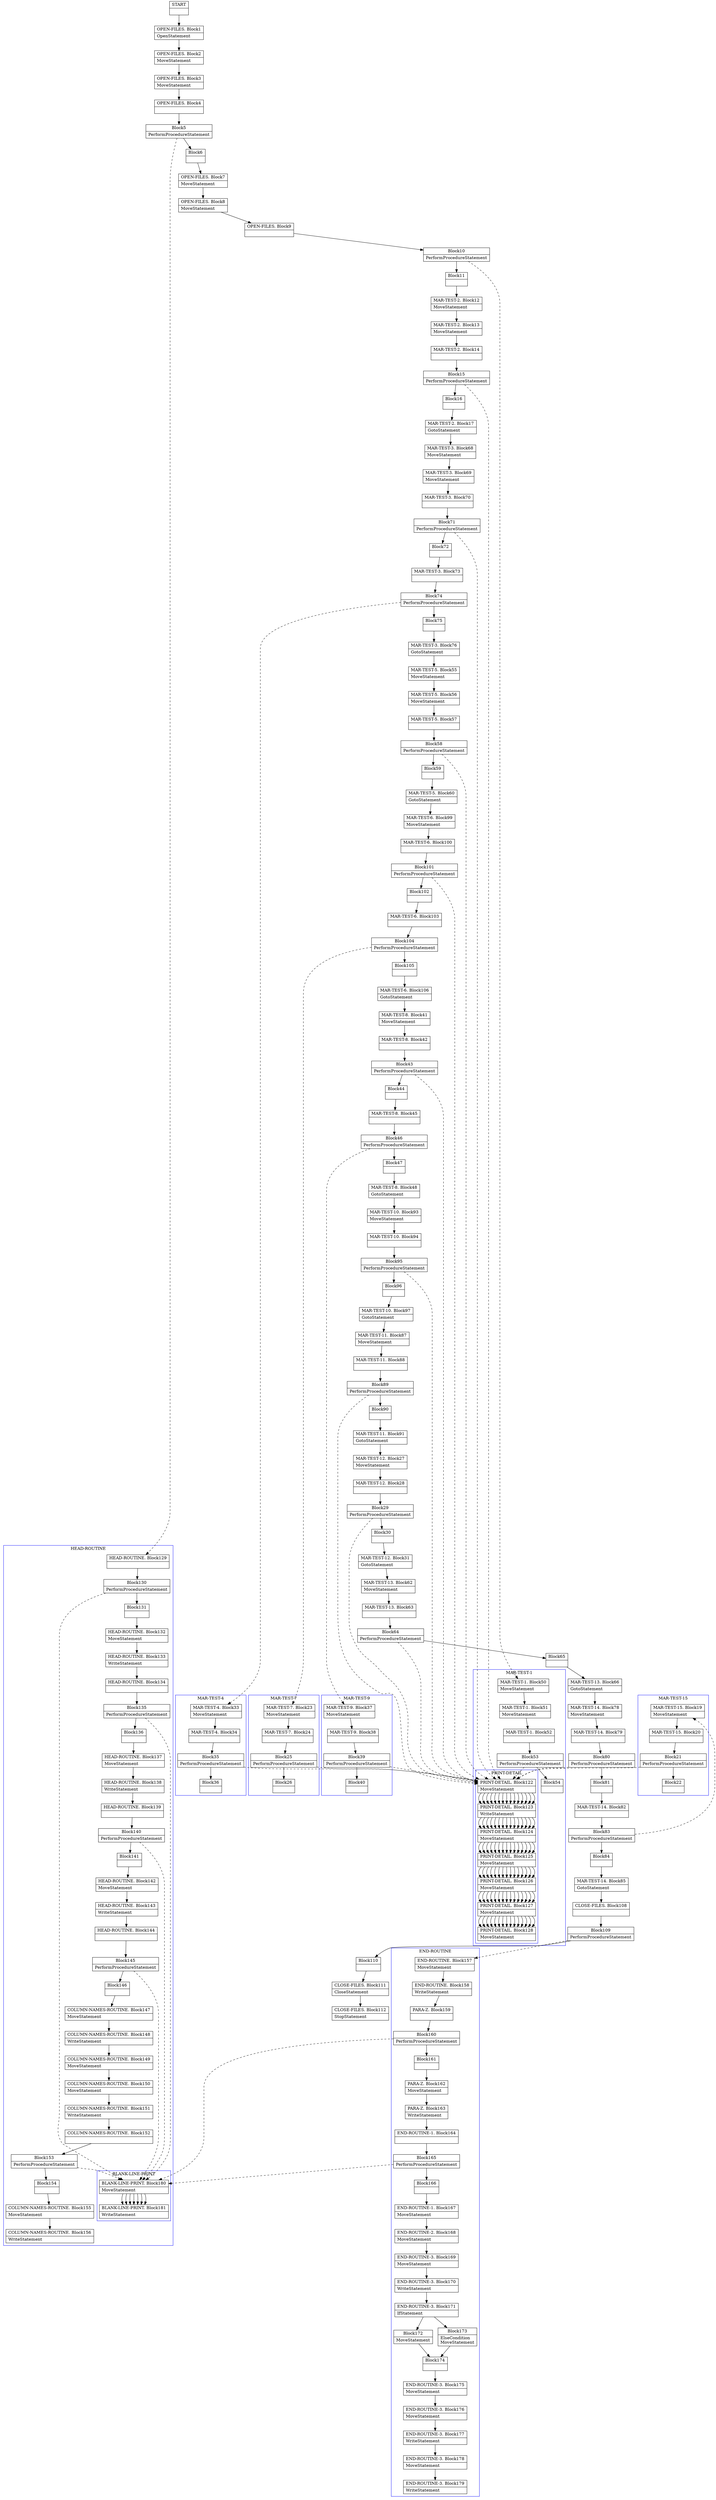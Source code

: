 digraph Cfg {
compound=true;
node [
shape = "record"
]

edge [
arrowtail = "empty"
]
Block0 [
label = "{START|}"
]
Block1 [
label = "{OPEN-FILES. Block1|OpenStatement\l}"
]
Block2 [
label = "{OPEN-FILES. Block2|MoveStatement\l}"
]
Block3 [
label = "{OPEN-FILES. Block3|MoveStatement\l}"
]
Block4 [
label = "{OPEN-FILES. Block4|}"
]
Block5 [
label = "{Block5|PerformProcedureStatement\l}"
]
subgraph cluster_1{
color = blue;
label = "HEAD-ROUTINE";
Block129 [
label = "{HEAD-ROUTINE. Block129|}"
]
Block130 [
label = "{Block130|PerformProcedureStatement\l}"
]
subgraph cluster_23{
color = blue;
label = "BLANK-LINE-PRINT";
Block180 [
label = "{BLANK-LINE-PRINT. Block180|MoveStatement\l}"
]
Block181 [
label = "{BLANK-LINE-PRINT. Block181|WriteStatement\l}"
]
Block180 -> Block181

}
Block130 -> Block180 [style=dashed]

Block131 [
label = "{Block131|}"
]
Block132 [
label = "{HEAD-ROUTINE. Block132|MoveStatement\l}"
]
Block133 [
label = "{HEAD-ROUTINE. Block133|WriteStatement\l}"
]
Block134 [
label = "{HEAD-ROUTINE. Block134|}"
]
Block135 [
label = "{Block135|PerformProcedureStatement\l}"
]
subgraph cluster_24{
color = blue;
label = "BLANK-LINE-PRINT";
Block180 [
label = "{BLANK-LINE-PRINT. Block180|MoveStatement\l}"
]
Block181 [
label = "{BLANK-LINE-PRINT. Block181|WriteStatement\l}"
]
Block180 -> Block181

}
Block135 -> Block180 [style=dashed]

Block136 [
label = "{Block136|}"
]
Block137 [
label = "{HEAD-ROUTINE. Block137|MoveStatement\l}"
]
Block138 [
label = "{HEAD-ROUTINE. Block138|WriteStatement\l}"
]
Block139 [
label = "{HEAD-ROUTINE. Block139|}"
]
Block140 [
label = "{Block140|PerformProcedureStatement\l}"
]
subgraph cluster_25{
color = blue;
label = "BLANK-LINE-PRINT";
Block180 [
label = "{BLANK-LINE-PRINT. Block180|MoveStatement\l}"
]
Block181 [
label = "{BLANK-LINE-PRINT. Block181|WriteStatement\l}"
]
Block180 -> Block181

}
Block140 -> Block180 [style=dashed]

Block141 [
label = "{Block141|}"
]
Block142 [
label = "{HEAD-ROUTINE. Block142|MoveStatement\l}"
]
Block143 [
label = "{HEAD-ROUTINE. Block143|WriteStatement\l}"
]
Block144 [
label = "{HEAD-ROUTINE. Block144|}"
]
Block145 [
label = "{Block145|PerformProcedureStatement\l}"
]
subgraph cluster_26{
color = blue;
label = "BLANK-LINE-PRINT";
Block180 [
label = "{BLANK-LINE-PRINT. Block180|MoveStatement\l}"
]
Block181 [
label = "{BLANK-LINE-PRINT. Block181|WriteStatement\l}"
]
Block180 -> Block181

}
Block145 -> Block180 [style=dashed]

Block146 [
label = "{Block146|}"
]
Block147 [
label = "{COLUMN-NAMES-ROUTINE. Block147|MoveStatement\l}"
]
Block148 [
label = "{COLUMN-NAMES-ROUTINE. Block148|WriteStatement\l}"
]
Block149 [
label = "{COLUMN-NAMES-ROUTINE. Block149|MoveStatement\l}"
]
Block150 [
label = "{COLUMN-NAMES-ROUTINE. Block150|MoveStatement\l}"
]
Block151 [
label = "{COLUMN-NAMES-ROUTINE. Block151|WriteStatement\l}"
]
Block152 [
label = "{COLUMN-NAMES-ROUTINE. Block152|}"
]
Block153 [
label = "{Block153|PerformProcedureStatement\l}"
]
subgraph cluster_27{
color = blue;
label = "BLANK-LINE-PRINT";
Block180 [
label = "{BLANK-LINE-PRINT. Block180|MoveStatement\l}"
]
Block181 [
label = "{BLANK-LINE-PRINT. Block181|WriteStatement\l}"
]
Block180 -> Block181

}
Block153 -> Block180 [style=dashed]

Block154 [
label = "{Block154|}"
]
Block155 [
label = "{COLUMN-NAMES-ROUTINE. Block155|MoveStatement\l}"
]
Block156 [
label = "{COLUMN-NAMES-ROUTINE. Block156|WriteStatement\l}"
]
Block129 -> Block130
Block130 -> Block131
Block131 -> Block132
Block132 -> Block133
Block133 -> Block134
Block134 -> Block135
Block135 -> Block136
Block136 -> Block137
Block137 -> Block138
Block138 -> Block139
Block139 -> Block140
Block140 -> Block141
Block141 -> Block142
Block142 -> Block143
Block143 -> Block144
Block144 -> Block145
Block145 -> Block146
Block146 -> Block147
Block147 -> Block148
Block148 -> Block149
Block149 -> Block150
Block150 -> Block151
Block151 -> Block152
Block152 -> Block153
Block153 -> Block154
Block154 -> Block155
Block155 -> Block156

}
Block5 -> Block129 [style=dashed]

Block6 [
label = "{Block6|}"
]
Block7 [
label = "{OPEN-FILES. Block7|MoveStatement\l}"
]
Block8 [
label = "{OPEN-FILES. Block8|MoveStatement\l}"
]
Block9 [
label = "{OPEN-FILES. Block9|}"
]
Block10 [
label = "{Block10|PerformProcedureStatement\l}"
]
subgraph cluster_2{
color = blue;
label = "MAR-TEST-1";
Block50 [
label = "{MAR-TEST-1. Block50|MoveStatement\l}"
]
Block51 [
label = "{MAR-TEST-1. Block51|MoveStatement\l}"
]
Block52 [
label = "{MAR-TEST-1. Block52|}"
]
Block53 [
label = "{Block53|PerformProcedureStatement\l}"
]
subgraph cluster_11{
color = blue;
label = "PRINT-DETAIL";
Block122 [
label = "{PRINT-DETAIL. Block122|MoveStatement\l}"
]
Block123 [
label = "{PRINT-DETAIL. Block123|WriteStatement\l}"
]
Block124 [
label = "{PRINT-DETAIL. Block124|MoveStatement\l}"
]
Block125 [
label = "{PRINT-DETAIL. Block125|MoveStatement\l}"
]
Block126 [
label = "{PRINT-DETAIL. Block126|MoveStatement\l}"
]
Block127 [
label = "{PRINT-DETAIL. Block127|MoveStatement\l}"
]
Block128 [
label = "{PRINT-DETAIL. Block128|MoveStatement\l}"
]
Block122 -> Block123
Block123 -> Block124
Block124 -> Block125
Block125 -> Block126
Block126 -> Block127
Block127 -> Block128

}
Block53 -> Block122 [style=dashed]

Block54 [
label = "{Block54|}"
]
Block50 -> Block51
Block51 -> Block52
Block52 -> Block53
Block53 -> Block54

}
Block10 -> Block50 [style=dashed]

Block11 [
label = "{Block11|}"
]
Block12 [
label = "{MAR-TEST-2. Block12|MoveStatement\l}"
]
Block13 [
label = "{MAR-TEST-2. Block13|MoveStatement\l}"
]
Block14 [
label = "{MAR-TEST-2. Block14|}"
]
Block15 [
label = "{Block15|PerformProcedureStatement\l}"
]
subgraph cluster_3{
color = blue;
label = "PRINT-DETAIL";
Block122 [
label = "{PRINT-DETAIL. Block122|MoveStatement\l}"
]
Block123 [
label = "{PRINT-DETAIL. Block123|WriteStatement\l}"
]
Block124 [
label = "{PRINT-DETAIL. Block124|MoveStatement\l}"
]
Block125 [
label = "{PRINT-DETAIL. Block125|MoveStatement\l}"
]
Block126 [
label = "{PRINT-DETAIL. Block126|MoveStatement\l}"
]
Block127 [
label = "{PRINT-DETAIL. Block127|MoveStatement\l}"
]
Block128 [
label = "{PRINT-DETAIL. Block128|MoveStatement\l}"
]
Block122 -> Block123
Block123 -> Block124
Block124 -> Block125
Block125 -> Block126
Block126 -> Block127
Block127 -> Block128

}
Block15 -> Block122 [style=dashed]

Block16 [
label = "{Block16|}"
]
Block17 [
label = "{MAR-TEST-2. Block17|GotoStatement\l}"
]
Block68 [
label = "{MAR-TEST-3. Block68|MoveStatement\l}"
]
Block69 [
label = "{MAR-TEST-3. Block69|MoveStatement\l}"
]
Block70 [
label = "{MAR-TEST-3. Block70|}"
]
Block71 [
label = "{Block71|PerformProcedureStatement\l}"
]
subgraph cluster_14{
color = blue;
label = "PRINT-DETAIL";
Block122 [
label = "{PRINT-DETAIL. Block122|MoveStatement\l}"
]
Block123 [
label = "{PRINT-DETAIL. Block123|WriteStatement\l}"
]
Block124 [
label = "{PRINT-DETAIL. Block124|MoveStatement\l}"
]
Block125 [
label = "{PRINT-DETAIL. Block125|MoveStatement\l}"
]
Block126 [
label = "{PRINT-DETAIL. Block126|MoveStatement\l}"
]
Block127 [
label = "{PRINT-DETAIL. Block127|MoveStatement\l}"
]
Block128 [
label = "{PRINT-DETAIL. Block128|MoveStatement\l}"
]
Block122 -> Block123
Block123 -> Block124
Block124 -> Block125
Block125 -> Block126
Block126 -> Block127
Block127 -> Block128

}
Block71 -> Block122 [style=dashed]

Block72 [
label = "{Block72|}"
]
Block73 [
label = "{MAR-TEST-3. Block73|}"
]
Block74 [
label = "{Block74|PerformProcedureStatement\l}"
]
subgraph cluster_15{
color = blue;
label = "MAR-TEST-4";
Block33 [
label = "{MAR-TEST-4. Block33|MoveStatement\l}"
]
Block34 [
label = "{MAR-TEST-4. Block34|}"
]
Block35 [
label = "{Block35|PerformProcedureStatement\l}"
]
subgraph cluster_7{
color = blue;
label = "PRINT-DETAIL";
Block122 [
label = "{PRINT-DETAIL. Block122|MoveStatement\l}"
]
Block123 [
label = "{PRINT-DETAIL. Block123|WriteStatement\l}"
]
Block124 [
label = "{PRINT-DETAIL. Block124|MoveStatement\l}"
]
Block125 [
label = "{PRINT-DETAIL. Block125|MoveStatement\l}"
]
Block126 [
label = "{PRINT-DETAIL. Block126|MoveStatement\l}"
]
Block127 [
label = "{PRINT-DETAIL. Block127|MoveStatement\l}"
]
Block128 [
label = "{PRINT-DETAIL. Block128|MoveStatement\l}"
]
Block122 -> Block123
Block123 -> Block124
Block124 -> Block125
Block125 -> Block126
Block126 -> Block127
Block127 -> Block128

}
Block35 -> Block122 [style=dashed]

Block36 [
label = "{Block36|}"
]
Block33 -> Block34
Block34 -> Block35
Block35 -> Block36

}
Block74 -> Block33 [style=dashed]

Block75 [
label = "{Block75|}"
]
Block76 [
label = "{MAR-TEST-3. Block76|GotoStatement\l}"
]
Block55 [
label = "{MAR-TEST-5. Block55|MoveStatement\l}"
]
Block56 [
label = "{MAR-TEST-5. Block56|MoveStatement\l}"
]
Block57 [
label = "{MAR-TEST-5. Block57|}"
]
Block58 [
label = "{Block58|PerformProcedureStatement\l}"
]
subgraph cluster_12{
color = blue;
label = "PRINT-DETAIL";
Block122 [
label = "{PRINT-DETAIL. Block122|MoveStatement\l}"
]
Block123 [
label = "{PRINT-DETAIL. Block123|WriteStatement\l}"
]
Block124 [
label = "{PRINT-DETAIL. Block124|MoveStatement\l}"
]
Block125 [
label = "{PRINT-DETAIL. Block125|MoveStatement\l}"
]
Block126 [
label = "{PRINT-DETAIL. Block126|MoveStatement\l}"
]
Block127 [
label = "{PRINT-DETAIL. Block127|MoveStatement\l}"
]
Block128 [
label = "{PRINT-DETAIL. Block128|MoveStatement\l}"
]
Block122 -> Block123
Block123 -> Block124
Block124 -> Block125
Block125 -> Block126
Block126 -> Block127
Block127 -> Block128

}
Block58 -> Block122 [style=dashed]

Block59 [
label = "{Block59|}"
]
Block60 [
label = "{MAR-TEST-5. Block60|GotoStatement\l}"
]
Block99 [
label = "{MAR-TEST-6. Block99|MoveStatement\l}"
]
Block100 [
label = "{MAR-TEST-6. Block100|}"
]
Block101 [
label = "{Block101|PerformProcedureStatement\l}"
]
subgraph cluster_20{
color = blue;
label = "PRINT-DETAIL";
Block122 [
label = "{PRINT-DETAIL. Block122|MoveStatement\l}"
]
Block123 [
label = "{PRINT-DETAIL. Block123|WriteStatement\l}"
]
Block124 [
label = "{PRINT-DETAIL. Block124|MoveStatement\l}"
]
Block125 [
label = "{PRINT-DETAIL. Block125|MoveStatement\l}"
]
Block126 [
label = "{PRINT-DETAIL. Block126|MoveStatement\l}"
]
Block127 [
label = "{PRINT-DETAIL. Block127|MoveStatement\l}"
]
Block128 [
label = "{PRINT-DETAIL. Block128|MoveStatement\l}"
]
Block122 -> Block123
Block123 -> Block124
Block124 -> Block125
Block125 -> Block126
Block126 -> Block127
Block127 -> Block128

}
Block101 -> Block122 [style=dashed]

Block102 [
label = "{Block102|}"
]
Block103 [
label = "{MAR-TEST-6. Block103|}"
]
Block104 [
label = "{Block104|PerformProcedureStatement\l}"
]
subgraph cluster_21{
color = blue;
label = "MAR-TEST-7";
Block23 [
label = "{MAR-TEST-7. Block23|MoveStatement\l}"
]
Block24 [
label = "{MAR-TEST-7. Block24|}"
]
Block25 [
label = "{Block25|PerformProcedureStatement\l}"
]
subgraph cluster_5{
color = blue;
label = "PRINT-DETAIL";
Block122 [
label = "{PRINT-DETAIL. Block122|MoveStatement\l}"
]
Block123 [
label = "{PRINT-DETAIL. Block123|WriteStatement\l}"
]
Block124 [
label = "{PRINT-DETAIL. Block124|MoveStatement\l}"
]
Block125 [
label = "{PRINT-DETAIL. Block125|MoveStatement\l}"
]
Block126 [
label = "{PRINT-DETAIL. Block126|MoveStatement\l}"
]
Block127 [
label = "{PRINT-DETAIL. Block127|MoveStatement\l}"
]
Block128 [
label = "{PRINT-DETAIL. Block128|MoveStatement\l}"
]
Block122 -> Block123
Block123 -> Block124
Block124 -> Block125
Block125 -> Block126
Block126 -> Block127
Block127 -> Block128

}
Block25 -> Block122 [style=dashed]

Block26 [
label = "{Block26|}"
]
Block23 -> Block24
Block24 -> Block25
Block25 -> Block26

}
Block104 -> Block23 [style=dashed]

Block105 [
label = "{Block105|}"
]
Block106 [
label = "{MAR-TEST-6. Block106|GotoStatement\l}"
]
Block41 [
label = "{MAR-TEST-8. Block41|MoveStatement\l}"
]
Block42 [
label = "{MAR-TEST-8. Block42|}"
]
Block43 [
label = "{Block43|PerformProcedureStatement\l}"
]
subgraph cluster_9{
color = blue;
label = "PRINT-DETAIL";
Block122 [
label = "{PRINT-DETAIL. Block122|MoveStatement\l}"
]
Block123 [
label = "{PRINT-DETAIL. Block123|WriteStatement\l}"
]
Block124 [
label = "{PRINT-DETAIL. Block124|MoveStatement\l}"
]
Block125 [
label = "{PRINT-DETAIL. Block125|MoveStatement\l}"
]
Block126 [
label = "{PRINT-DETAIL. Block126|MoveStatement\l}"
]
Block127 [
label = "{PRINT-DETAIL. Block127|MoveStatement\l}"
]
Block128 [
label = "{PRINT-DETAIL. Block128|MoveStatement\l}"
]
Block122 -> Block123
Block123 -> Block124
Block124 -> Block125
Block125 -> Block126
Block126 -> Block127
Block127 -> Block128

}
Block43 -> Block122 [style=dashed]

Block44 [
label = "{Block44|}"
]
Block45 [
label = "{MAR-TEST-8. Block45|}"
]
Block46 [
label = "{Block46|PerformProcedureStatement\l}"
]
subgraph cluster_10{
color = blue;
label = "MAR-TEST-9";
Block37 [
label = "{MAR-TEST-9. Block37|MoveStatement\l}"
]
Block38 [
label = "{MAR-TEST-9. Block38|}"
]
Block39 [
label = "{Block39|PerformProcedureStatement\l}"
]
subgraph cluster_8{
color = blue;
label = "PRINT-DETAIL";
Block122 [
label = "{PRINT-DETAIL. Block122|MoveStatement\l}"
]
Block123 [
label = "{PRINT-DETAIL. Block123|WriteStatement\l}"
]
Block124 [
label = "{PRINT-DETAIL. Block124|MoveStatement\l}"
]
Block125 [
label = "{PRINT-DETAIL. Block125|MoveStatement\l}"
]
Block126 [
label = "{PRINT-DETAIL. Block126|MoveStatement\l}"
]
Block127 [
label = "{PRINT-DETAIL. Block127|MoveStatement\l}"
]
Block128 [
label = "{PRINT-DETAIL. Block128|MoveStatement\l}"
]
Block122 -> Block123
Block123 -> Block124
Block124 -> Block125
Block125 -> Block126
Block126 -> Block127
Block127 -> Block128

}
Block39 -> Block122 [style=dashed]

Block40 [
label = "{Block40|}"
]
Block37 -> Block38
Block38 -> Block39
Block39 -> Block40

}
Block46 -> Block37 [style=dashed]

Block47 [
label = "{Block47|}"
]
Block48 [
label = "{MAR-TEST-8. Block48|GotoStatement\l}"
]
Block93 [
label = "{MAR-TEST-10. Block93|MoveStatement\l}"
]
Block94 [
label = "{MAR-TEST-10. Block94|}"
]
Block95 [
label = "{Block95|PerformProcedureStatement\l}"
]
subgraph cluster_19{
color = blue;
label = "PRINT-DETAIL";
Block122 [
label = "{PRINT-DETAIL. Block122|MoveStatement\l}"
]
Block123 [
label = "{PRINT-DETAIL. Block123|WriteStatement\l}"
]
Block124 [
label = "{PRINT-DETAIL. Block124|MoveStatement\l}"
]
Block125 [
label = "{PRINT-DETAIL. Block125|MoveStatement\l}"
]
Block126 [
label = "{PRINT-DETAIL. Block126|MoveStatement\l}"
]
Block127 [
label = "{PRINT-DETAIL. Block127|MoveStatement\l}"
]
Block128 [
label = "{PRINT-DETAIL. Block128|MoveStatement\l}"
]
Block122 -> Block123
Block123 -> Block124
Block124 -> Block125
Block125 -> Block126
Block126 -> Block127
Block127 -> Block128

}
Block95 -> Block122 [style=dashed]

Block96 [
label = "{Block96|}"
]
Block97 [
label = "{MAR-TEST-10. Block97|GotoStatement\l}"
]
Block87 [
label = "{MAR-TEST-11. Block87|MoveStatement\l}"
]
Block88 [
label = "{MAR-TEST-11. Block88|}"
]
Block89 [
label = "{Block89|PerformProcedureStatement\l}"
]
subgraph cluster_18{
color = blue;
label = "PRINT-DETAIL";
Block122 [
label = "{PRINT-DETAIL. Block122|MoveStatement\l}"
]
Block123 [
label = "{PRINT-DETAIL. Block123|WriteStatement\l}"
]
Block124 [
label = "{PRINT-DETAIL. Block124|MoveStatement\l}"
]
Block125 [
label = "{PRINT-DETAIL. Block125|MoveStatement\l}"
]
Block126 [
label = "{PRINT-DETAIL. Block126|MoveStatement\l}"
]
Block127 [
label = "{PRINT-DETAIL. Block127|MoveStatement\l}"
]
Block128 [
label = "{PRINT-DETAIL. Block128|MoveStatement\l}"
]
Block122 -> Block123
Block123 -> Block124
Block124 -> Block125
Block125 -> Block126
Block126 -> Block127
Block127 -> Block128

}
Block89 -> Block122 [style=dashed]

Block90 [
label = "{Block90|}"
]
Block91 [
label = "{MAR-TEST-11. Block91|GotoStatement\l}"
]
Block27 [
label = "{MAR-TEST-12. Block27|MoveStatement\l}"
]
Block28 [
label = "{MAR-TEST-12. Block28|}"
]
Block29 [
label = "{Block29|PerformProcedureStatement\l}"
]
subgraph cluster_6{
color = blue;
label = "PRINT-DETAIL";
Block122 [
label = "{PRINT-DETAIL. Block122|MoveStatement\l}"
]
Block123 [
label = "{PRINT-DETAIL. Block123|WriteStatement\l}"
]
Block124 [
label = "{PRINT-DETAIL. Block124|MoveStatement\l}"
]
Block125 [
label = "{PRINT-DETAIL. Block125|MoveStatement\l}"
]
Block126 [
label = "{PRINT-DETAIL. Block126|MoveStatement\l}"
]
Block127 [
label = "{PRINT-DETAIL. Block127|MoveStatement\l}"
]
Block128 [
label = "{PRINT-DETAIL. Block128|MoveStatement\l}"
]
Block122 -> Block123
Block123 -> Block124
Block124 -> Block125
Block125 -> Block126
Block126 -> Block127
Block127 -> Block128

}
Block29 -> Block122 [style=dashed]

Block30 [
label = "{Block30|}"
]
Block31 [
label = "{MAR-TEST-12. Block31|GotoStatement\l}"
]
Block62 [
label = "{MAR-TEST-13. Block62|MoveStatement\l}"
]
Block63 [
label = "{MAR-TEST-13. Block63|}"
]
Block64 [
label = "{Block64|PerformProcedureStatement\l}"
]
subgraph cluster_13{
color = blue;
label = "PRINT-DETAIL";
Block122 [
label = "{PRINT-DETAIL. Block122|MoveStatement\l}"
]
Block123 [
label = "{PRINT-DETAIL. Block123|WriteStatement\l}"
]
Block124 [
label = "{PRINT-DETAIL. Block124|MoveStatement\l}"
]
Block125 [
label = "{PRINT-DETAIL. Block125|MoveStatement\l}"
]
Block126 [
label = "{PRINT-DETAIL. Block126|MoveStatement\l}"
]
Block127 [
label = "{PRINT-DETAIL. Block127|MoveStatement\l}"
]
Block128 [
label = "{PRINT-DETAIL. Block128|MoveStatement\l}"
]
Block122 -> Block123
Block123 -> Block124
Block124 -> Block125
Block125 -> Block126
Block126 -> Block127
Block127 -> Block128

}
Block64 -> Block122 [style=dashed]

Block65 [
label = "{Block65|}"
]
Block66 [
label = "{MAR-TEST-13. Block66|GotoStatement\l}"
]
Block78 [
label = "{MAR-TEST-14. Block78|MoveStatement\l}"
]
Block79 [
label = "{MAR-TEST-14. Block79|}"
]
Block80 [
label = "{Block80|PerformProcedureStatement\l}"
]
subgraph cluster_16{
color = blue;
label = "PRINT-DETAIL";
Block122 [
label = "{PRINT-DETAIL. Block122|MoveStatement\l}"
]
Block123 [
label = "{PRINT-DETAIL. Block123|WriteStatement\l}"
]
Block124 [
label = "{PRINT-DETAIL. Block124|MoveStatement\l}"
]
Block125 [
label = "{PRINT-DETAIL. Block125|MoveStatement\l}"
]
Block126 [
label = "{PRINT-DETAIL. Block126|MoveStatement\l}"
]
Block127 [
label = "{PRINT-DETAIL. Block127|MoveStatement\l}"
]
Block128 [
label = "{PRINT-DETAIL. Block128|MoveStatement\l}"
]
Block122 -> Block123
Block123 -> Block124
Block124 -> Block125
Block125 -> Block126
Block126 -> Block127
Block127 -> Block128

}
Block80 -> Block122 [style=dashed]

Block81 [
label = "{Block81|}"
]
Block82 [
label = "{MAR-TEST-14. Block82|}"
]
Block83 [
label = "{Block83|PerformProcedureStatement\l}"
]
subgraph cluster_17{
color = blue;
label = "MAR-TEST-15";
Block19 [
label = "{MAR-TEST-15. Block19|MoveStatement\l}"
]
Block20 [
label = "{MAR-TEST-15. Block20|}"
]
Block21 [
label = "{Block21|PerformProcedureStatement\l}"
]
subgraph cluster_4{
color = blue;
label = "PRINT-DETAIL";
Block122 [
label = "{PRINT-DETAIL. Block122|MoveStatement\l}"
]
Block123 [
label = "{PRINT-DETAIL. Block123|WriteStatement\l}"
]
Block124 [
label = "{PRINT-DETAIL. Block124|MoveStatement\l}"
]
Block125 [
label = "{PRINT-DETAIL. Block125|MoveStatement\l}"
]
Block126 [
label = "{PRINT-DETAIL. Block126|MoveStatement\l}"
]
Block127 [
label = "{PRINT-DETAIL. Block127|MoveStatement\l}"
]
Block128 [
label = "{PRINT-DETAIL. Block128|MoveStatement\l}"
]
Block122 -> Block123
Block123 -> Block124
Block124 -> Block125
Block125 -> Block126
Block126 -> Block127
Block127 -> Block128

}
Block21 -> Block122 [style=dashed]

Block22 [
label = "{Block22|}"
]
Block19 -> Block20
Block20 -> Block21
Block21 -> Block22

}
Block83 -> Block19 [style=dashed]

Block84 [
label = "{Block84|}"
]
Block85 [
label = "{MAR-TEST-14. Block85|GotoStatement\l}"
]
Block108 [
label = "{CLOSE-FILES. Block108|}"
]
Block109 [
label = "{Block109|PerformProcedureStatement\l}"
]
subgraph cluster_22{
color = blue;
label = "END-ROUTINE";
Block157 [
label = "{END-ROUTINE. Block157|MoveStatement\l}"
]
Block158 [
label = "{END-ROUTINE. Block158|WriteStatement\l}"
]
Block159 [
label = "{PARA-Z. Block159|}"
]
Block160 [
label = "{Block160|PerformProcedureStatement\l}"
]
subgraph cluster_28{
color = blue;
label = "BLANK-LINE-PRINT";
Block180 [
label = "{BLANK-LINE-PRINT. Block180|MoveStatement\l}"
]
Block181 [
label = "{BLANK-LINE-PRINT. Block181|WriteStatement\l}"
]
Block180 -> Block181

}
Block160 -> Block180 [style=dashed]

Block161 [
label = "{Block161|}"
]
Block162 [
label = "{PARA-Z. Block162|MoveStatement\l}"
]
Block163 [
label = "{PARA-Z. Block163|WriteStatement\l}"
]
Block164 [
label = "{END-ROUTINE-1. Block164|}"
]
Block165 [
label = "{Block165|PerformProcedureStatement\l}"
]
subgraph cluster_29{
color = blue;
label = "BLANK-LINE-PRINT";
Block180 [
label = "{BLANK-LINE-PRINT. Block180|MoveStatement\l}"
]
Block181 [
label = "{BLANK-LINE-PRINT. Block181|WriteStatement\l}"
]
Block180 -> Block181

}
Block165 -> Block180 [style=dashed]

Block166 [
label = "{Block166|}"
]
Block167 [
label = "{END-ROUTINE-1. Block167|MoveStatement\l}"
]
Block168 [
label = "{END-ROUTINE-2. Block168|MoveStatement\l}"
]
Block169 [
label = "{END-ROUTINE-3. Block169|MoveStatement\l}"
]
Block170 [
label = "{END-ROUTINE-3. Block170|WriteStatement\l}"
]
Block171 [
label = "{END-ROUTINE-3. Block171|IfStatement\l}"
]
Block172 [
label = "{Block172|MoveStatement\l}"
]
Block174 [
label = "{Block174|}"
]
Block175 [
label = "{END-ROUTINE-3. Block175|MoveStatement\l}"
]
Block176 [
label = "{END-ROUTINE-3. Block176|MoveStatement\l}"
]
Block177 [
label = "{END-ROUTINE-3. Block177|WriteStatement\l}"
]
Block178 [
label = "{END-ROUTINE-3. Block178|MoveStatement\l}"
]
Block179 [
label = "{END-ROUTINE-3. Block179|WriteStatement\l}"
]
Block173 [
label = "{Block173|ElseCondition\lMoveStatement\l}"
]
Block157 -> Block158
Block158 -> Block159
Block159 -> Block160
Block160 -> Block161
Block161 -> Block162
Block162 -> Block163
Block163 -> Block164
Block164 -> Block165
Block165 -> Block166
Block166 -> Block167
Block167 -> Block168
Block168 -> Block169
Block169 -> Block170
Block170 -> Block171
Block171 -> Block172
Block171 -> Block173
Block172 -> Block174
Block174 -> Block175
Block175 -> Block176
Block176 -> Block177
Block177 -> Block178
Block178 -> Block179
Block173 -> Block174

}
Block109 -> Block157 [style=dashed]

Block110 [
label = "{Block110|}"
]
Block111 [
label = "{CLOSE-FILES. Block111|CloseStatement\l}"
]
Block112 [
label = "{CLOSE-FILES. Block112|StopStatement\l}"
]
Block0 -> Block1
Block1 -> Block2
Block2 -> Block3
Block3 -> Block4
Block4 -> Block5
Block5 -> Block6
Block6 -> Block7
Block7 -> Block8
Block8 -> Block9
Block9 -> Block10
Block10 -> Block11
Block11 -> Block12
Block12 -> Block13
Block13 -> Block14
Block14 -> Block15
Block15 -> Block16
Block16 -> Block17
Block17 -> Block68
Block68 -> Block69
Block69 -> Block70
Block70 -> Block71
Block71 -> Block72
Block72 -> Block73
Block73 -> Block74
Block74 -> Block75
Block75 -> Block76
Block76 -> Block55
Block55 -> Block56
Block56 -> Block57
Block57 -> Block58
Block58 -> Block59
Block59 -> Block60
Block60 -> Block99
Block99 -> Block100
Block100 -> Block101
Block101 -> Block102
Block102 -> Block103
Block103 -> Block104
Block104 -> Block105
Block105 -> Block106
Block106 -> Block41
Block41 -> Block42
Block42 -> Block43
Block43 -> Block44
Block44 -> Block45
Block45 -> Block46
Block46 -> Block47
Block47 -> Block48
Block48 -> Block93
Block93 -> Block94
Block94 -> Block95
Block95 -> Block96
Block96 -> Block97
Block97 -> Block87
Block87 -> Block88
Block88 -> Block89
Block89 -> Block90
Block90 -> Block91
Block91 -> Block27
Block27 -> Block28
Block28 -> Block29
Block29 -> Block30
Block30 -> Block31
Block31 -> Block62
Block62 -> Block63
Block63 -> Block64
Block64 -> Block65
Block65 -> Block66
Block66 -> Block78
Block78 -> Block79
Block79 -> Block80
Block80 -> Block81
Block81 -> Block82
Block82 -> Block83
Block83 -> Block84
Block84 -> Block85
Block85 -> Block108
Block108 -> Block109
Block109 -> Block110
Block110 -> Block111
Block111 -> Block112

}
